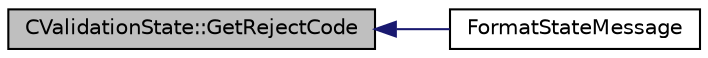 digraph "CValidationState::GetRejectCode"
{
  edge [fontname="Helvetica",fontsize="10",labelfontname="Helvetica",labelfontsize="10"];
  node [fontname="Helvetica",fontsize="10",shape=record];
  rankdir="LR";
  Node14 [label="CValidationState::GetRejectCode",height=0.2,width=0.4,color="black", fillcolor="grey75", style="filled", fontcolor="black"];
  Node14 -> Node15 [dir="back",color="midnightblue",fontsize="10",style="solid",fontname="Helvetica"];
  Node15 [label="FormatStateMessage",height=0.2,width=0.4,color="black", fillcolor="white", style="filled",URL="$db/d38/validation_8h.html#a86ed1d2d0837b905d74c2e4192b6c06a",tooltip="Convert CValidationState to a human-readable message for logging. "];
}
